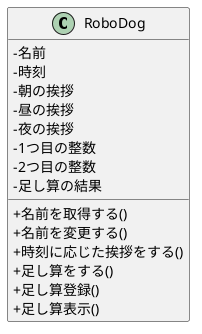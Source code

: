 @startuml

skinparam classAttributeIconSize 0
class RoboDog {
    ' 属性
    -名前
    -時刻
    -朝の挨拶
    -昼の挨拶
    -夜の挨拶
    -1つ目の整数
    -2つ目の整数
    -足し算の結果

    ' 操作
    +名前を取得する()
    +名前を変更する()
    +時刻に応じた挨拶をする()
    +足し算をする()
    +足し算登録()
    +足し算表示()
}

@enduml